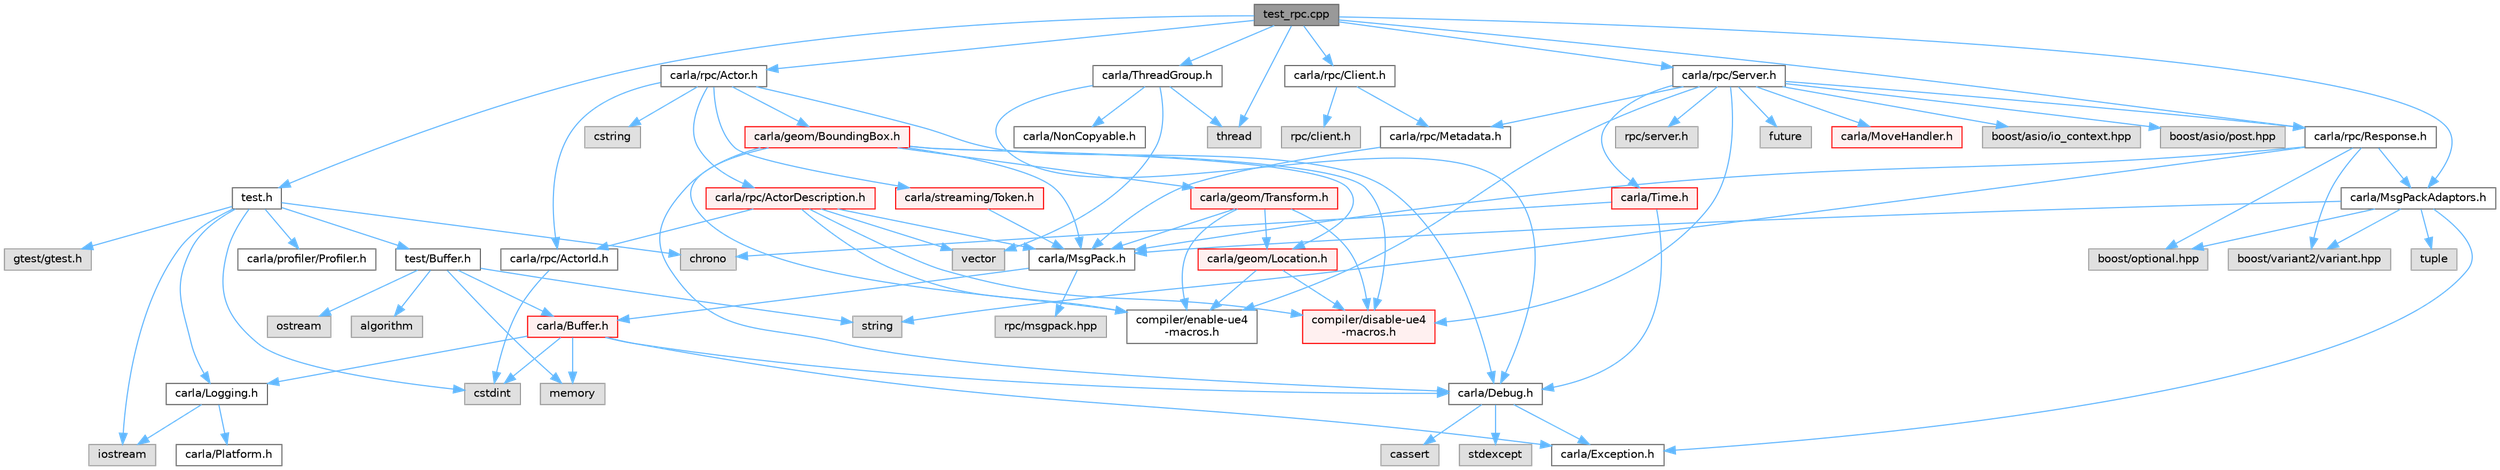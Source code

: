 digraph "test_rpc.cpp"
{
 // INTERACTIVE_SVG=YES
 // LATEX_PDF_SIZE
  bgcolor="transparent";
  edge [fontname=Helvetica,fontsize=10,labelfontname=Helvetica,labelfontsize=10];
  node [fontname=Helvetica,fontsize=10,shape=box,height=0.2,width=0.4];
  Node1 [id="Node000001",label="test_rpc.cpp",height=0.2,width=0.4,color="gray40", fillcolor="grey60", style="filled", fontcolor="black",tooltip=" "];
  Node1 -> Node2 [id="edge1_Node000001_Node000002",color="steelblue1",style="solid",tooltip=" "];
  Node2 [id="Node000002",label="test.h",height=0.2,width=0.4,color="grey40", fillcolor="white", style="filled",URL="$d2/ddc/test_8h.html",tooltip=" "];
  Node2 -> Node3 [id="edge2_Node000002_Node000003",color="steelblue1",style="solid",tooltip=" "];
  Node3 [id="Node000003",label="test/Buffer.h",height=0.2,width=0.4,color="grey40", fillcolor="white", style="filled",URL="$d0/dbd/test_2Buffer_8h.html",tooltip=" "];
  Node3 -> Node4 [id="edge3_Node000003_Node000004",color="steelblue1",style="solid",tooltip=" "];
  Node4 [id="Node000004",label="carla/Buffer.h",height=0.2,width=0.4,color="red", fillcolor="#FFF0F0", style="filled",URL="$d2/dda/carla_2Buffer_8h.html",tooltip=" "];
  Node4 -> Node5 [id="edge4_Node000004_Node000005",color="steelblue1",style="solid",tooltip=" "];
  Node5 [id="Node000005",label="carla/Debug.h",height=0.2,width=0.4,color="grey40", fillcolor="white", style="filled",URL="$d4/deb/Debug_8h.html",tooltip=" "];
  Node5 -> Node6 [id="edge5_Node000005_Node000006",color="steelblue1",style="solid",tooltip=" "];
  Node6 [id="Node000006",label="carla/Exception.h",height=0.2,width=0.4,color="grey40", fillcolor="white", style="filled",URL="$d8/d8a/Exception_8h.html",tooltip=" "];
  Node5 -> Node7 [id="edge6_Node000005_Node000007",color="steelblue1",style="solid",tooltip=" "];
  Node7 [id="Node000007",label="stdexcept",height=0.2,width=0.4,color="grey60", fillcolor="#E0E0E0", style="filled",tooltip=" "];
  Node5 -> Node8 [id="edge7_Node000005_Node000008",color="steelblue1",style="solid",tooltip=" "];
  Node8 [id="Node000008",label="cassert",height=0.2,width=0.4,color="grey60", fillcolor="#E0E0E0", style="filled",tooltip=" "];
  Node4 -> Node6 [id="edge8_Node000004_Node000006",color="steelblue1",style="solid",tooltip=" "];
  Node4 -> Node9 [id="edge9_Node000004_Node000009",color="steelblue1",style="solid",tooltip=" "];
  Node9 [id="Node000009",label="carla/Logging.h",height=0.2,width=0.4,color="grey40", fillcolor="white", style="filled",URL="$de/d87/Logging_8h.html",tooltip=" "];
  Node9 -> Node10 [id="edge10_Node000009_Node000010",color="steelblue1",style="solid",tooltip=" "];
  Node10 [id="Node000010",label="carla/Platform.h",height=0.2,width=0.4,color="grey40", fillcolor="white", style="filled",URL="$d9/dd0/Platform_8h.html",tooltip=" "];
  Node9 -> Node11 [id="edge11_Node000009_Node000011",color="steelblue1",style="solid",tooltip=" "];
  Node11 [id="Node000011",label="iostream",height=0.2,width=0.4,color="grey60", fillcolor="#E0E0E0", style="filled",tooltip=" "];
  Node4 -> Node13 [id="edge12_Node000004_Node000013",color="steelblue1",style="solid",tooltip=" "];
  Node13 [id="Node000013",label="cstdint",height=0.2,width=0.4,color="grey60", fillcolor="#E0E0E0", style="filled",tooltip=" "];
  Node4 -> Node15 [id="edge13_Node000004_Node000015",color="steelblue1",style="solid",tooltip=" "];
  Node15 [id="Node000015",label="memory",height=0.2,width=0.4,color="grey60", fillcolor="#E0E0E0", style="filled",tooltip=" "];
  Node3 -> Node17 [id="edge14_Node000003_Node000017",color="steelblue1",style="solid",tooltip=" "];
  Node17 [id="Node000017",label="algorithm",height=0.2,width=0.4,color="grey60", fillcolor="#E0E0E0", style="filled",tooltip=" "];
  Node3 -> Node15 [id="edge15_Node000003_Node000015",color="steelblue1",style="solid",tooltip=" "];
  Node3 -> Node18 [id="edge16_Node000003_Node000018",color="steelblue1",style="solid",tooltip=" "];
  Node18 [id="Node000018",label="ostream",height=0.2,width=0.4,color="grey60", fillcolor="#E0E0E0", style="filled",tooltip=" "];
  Node3 -> Node19 [id="edge17_Node000003_Node000019",color="steelblue1",style="solid",tooltip=" "];
  Node19 [id="Node000019",label="string",height=0.2,width=0.4,color="grey60", fillcolor="#E0E0E0", style="filled",tooltip=" "];
  Node2 -> Node9 [id="edge18_Node000002_Node000009",color="steelblue1",style="solid",tooltip=" "];
  Node2 -> Node20 [id="edge19_Node000002_Node000020",color="steelblue1",style="solid",tooltip=" "];
  Node20 [id="Node000020",label="carla/profiler/Profiler.h",height=0.2,width=0.4,color="grey40", fillcolor="white", style="filled",URL="$df/d69/Profiler_8h.html",tooltip=" "];
  Node2 -> Node21 [id="edge20_Node000002_Node000021",color="steelblue1",style="solid",tooltip=" "];
  Node21 [id="Node000021",label="gtest/gtest.h",height=0.2,width=0.4,color="grey60", fillcolor="#E0E0E0", style="filled",tooltip=" "];
  Node2 -> Node22 [id="edge21_Node000002_Node000022",color="steelblue1",style="solid",tooltip=" "];
  Node22 [id="Node000022",label="chrono",height=0.2,width=0.4,color="grey60", fillcolor="#E0E0E0", style="filled",tooltip=" "];
  Node2 -> Node13 [id="edge22_Node000002_Node000013",color="steelblue1",style="solid",tooltip=" "];
  Node2 -> Node11 [id="edge23_Node000002_Node000011",color="steelblue1",style="solid",tooltip=" "];
  Node1 -> Node23 [id="edge24_Node000001_Node000023",color="steelblue1",style="solid",tooltip=" "];
  Node23 [id="Node000023",label="carla/MsgPackAdaptors.h",height=0.2,width=0.4,color="grey40", fillcolor="white", style="filled",URL="$de/db4/MsgPackAdaptors_8h.html",tooltip=" "];
  Node23 -> Node6 [id="edge25_Node000023_Node000006",color="steelblue1",style="solid",tooltip=" "];
  Node23 -> Node24 [id="edge26_Node000023_Node000024",color="steelblue1",style="solid",tooltip=" "];
  Node24 [id="Node000024",label="carla/MsgPack.h",height=0.2,width=0.4,color="grey40", fillcolor="white", style="filled",URL="$d9/d6f/MsgPack_8h.html",tooltip=" "];
  Node24 -> Node4 [id="edge27_Node000024_Node000004",color="steelblue1",style="solid",tooltip=" "];
  Node24 -> Node25 [id="edge28_Node000024_Node000025",color="steelblue1",style="solid",tooltip=" "];
  Node25 [id="Node000025",label="rpc/msgpack.hpp",height=0.2,width=0.4,color="grey60", fillcolor="#E0E0E0", style="filled",tooltip=" "];
  Node23 -> Node26 [id="edge29_Node000023_Node000026",color="steelblue1",style="solid",tooltip=" "];
  Node26 [id="Node000026",label="boost/optional.hpp",height=0.2,width=0.4,color="grey60", fillcolor="#E0E0E0", style="filled",tooltip=" "];
  Node23 -> Node27 [id="edge30_Node000023_Node000027",color="steelblue1",style="solid",tooltip=" "];
  Node27 [id="Node000027",label="boost/variant2/variant.hpp",height=0.2,width=0.4,color="grey60", fillcolor="#E0E0E0", style="filled",tooltip=" "];
  Node23 -> Node28 [id="edge31_Node000023_Node000028",color="steelblue1",style="solid",tooltip=" "];
  Node28 [id="Node000028",label="tuple",height=0.2,width=0.4,color="grey60", fillcolor="#E0E0E0", style="filled",tooltip=" "];
  Node1 -> Node29 [id="edge32_Node000001_Node000029",color="steelblue1",style="solid",tooltip=" "];
  Node29 [id="Node000029",label="carla/ThreadGroup.h",height=0.2,width=0.4,color="grey40", fillcolor="white", style="filled",URL="$d6/d99/ThreadGroup_8h.html",tooltip=" "];
  Node29 -> Node5 [id="edge33_Node000029_Node000005",color="steelblue1",style="solid",tooltip=" "];
  Node29 -> Node30 [id="edge34_Node000029_Node000030",color="steelblue1",style="solid",tooltip=" "];
  Node30 [id="Node000030",label="carla/NonCopyable.h",height=0.2,width=0.4,color="grey40", fillcolor="white", style="filled",URL="$d4/dd8/LibCarla_2source_2carla_2NonCopyable_8h.html",tooltip=" "];
  Node29 -> Node31 [id="edge35_Node000029_Node000031",color="steelblue1",style="solid",tooltip=" "];
  Node31 [id="Node000031",label="thread",height=0.2,width=0.4,color="grey60", fillcolor="#E0E0E0", style="filled",tooltip=" "];
  Node29 -> Node32 [id="edge36_Node000029_Node000032",color="steelblue1",style="solid",tooltip=" "];
  Node32 [id="Node000032",label="vector",height=0.2,width=0.4,color="grey60", fillcolor="#E0E0E0", style="filled",tooltip=" "];
  Node1 -> Node33 [id="edge37_Node000001_Node000033",color="steelblue1",style="solid",tooltip=" "];
  Node33 [id="Node000033",label="carla/rpc/Actor.h",height=0.2,width=0.4,color="grey40", fillcolor="white", style="filled",URL="$d8/d73/rpc_2Actor_8h.html",tooltip=" "];
  Node33 -> Node5 [id="edge38_Node000033_Node000005",color="steelblue1",style="solid",tooltip=" "];
  Node33 -> Node34 [id="edge39_Node000033_Node000034",color="steelblue1",style="solid",tooltip=" "];
  Node34 [id="Node000034",label="carla/geom/BoundingBox.h",height=0.2,width=0.4,color="red", fillcolor="#FFF0F0", style="filled",URL="$d2/dfe/LibCarla_2source_2carla_2geom_2BoundingBox_8h.html",tooltip=" "];
  Node34 -> Node5 [id="edge40_Node000034_Node000005",color="steelblue1",style="solid",tooltip=" "];
  Node34 -> Node24 [id="edge41_Node000034_Node000024",color="steelblue1",style="solid",tooltip=" "];
  Node34 -> Node35 [id="edge42_Node000034_Node000035",color="steelblue1",style="solid",tooltip=" "];
  Node35 [id="Node000035",label="carla/geom/Transform.h",height=0.2,width=0.4,color="red", fillcolor="#FFF0F0", style="filled",URL="$de/d17/geom_2Transform_8h.html",tooltip=" "];
  Node35 -> Node24 [id="edge43_Node000035_Node000024",color="steelblue1",style="solid",tooltip=" "];
  Node35 -> Node36 [id="edge44_Node000035_Node000036",color="steelblue1",style="solid",tooltip=" "];
  Node36 [id="Node000036",label="carla/geom/Location.h",height=0.2,width=0.4,color="red", fillcolor="#FFF0F0", style="filled",URL="$d9/d8b/geom_2Location_8h.html",tooltip=" "];
  Node36 -> Node42 [id="edge45_Node000036_Node000042",color="steelblue1",style="solid",tooltip=" "];
  Node42 [id="Node000042",label="compiler/enable-ue4\l-macros.h",height=0.2,width=0.4,color="grey40", fillcolor="white", style="filled",URL="$d9/da2/enable-ue4-macros_8h.html",tooltip=" "];
  Node36 -> Node44 [id="edge46_Node000036_Node000044",color="steelblue1",style="solid",tooltip=" "];
  Node44 [id="Node000044",label="compiler/disable-ue4\l-macros.h",height=0.2,width=0.4,color="red", fillcolor="#FFF0F0", style="filled",URL="$d2/d02/disable-ue4-macros_8h.html",tooltip=" "];
  Node35 -> Node42 [id="edge47_Node000035_Node000042",color="steelblue1",style="solid",tooltip=" "];
  Node35 -> Node44 [id="edge48_Node000035_Node000044",color="steelblue1",style="solid",tooltip=" "];
  Node34 -> Node36 [id="edge49_Node000034_Node000036",color="steelblue1",style="solid",tooltip=" "];
  Node34 -> Node42 [id="edge50_Node000034_Node000042",color="steelblue1",style="solid",tooltip=" "];
  Node34 -> Node44 [id="edge51_Node000034_Node000044",color="steelblue1",style="solid",tooltip=" "];
  Node33 -> Node55 [id="edge52_Node000033_Node000055",color="steelblue1",style="solid",tooltip=" "];
  Node55 [id="Node000055",label="carla/rpc/ActorDescription.h",height=0.2,width=0.4,color="red", fillcolor="#FFF0F0", style="filled",URL="$d9/db9/LibCarla_2source_2carla_2rpc_2ActorDescription_8h.html",tooltip=" "];
  Node55 -> Node24 [id="edge53_Node000055_Node000024",color="steelblue1",style="solid",tooltip=" "];
  Node55 -> Node61 [id="edge54_Node000055_Node000061",color="steelblue1",style="solid",tooltip=" "];
  Node61 [id="Node000061",label="carla/rpc/ActorId.h",height=0.2,width=0.4,color="grey40", fillcolor="white", style="filled",URL="$d3/d89/ActorId_8h.html",tooltip=" "];
  Node61 -> Node13 [id="edge55_Node000061_Node000013",color="steelblue1",style="solid",tooltip=" "];
  Node55 -> Node32 [id="edge56_Node000055_Node000032",color="steelblue1",style="solid",tooltip=" "];
  Node55 -> Node42 [id="edge57_Node000055_Node000042",color="steelblue1",style="solid",tooltip=" "];
  Node55 -> Node44 [id="edge58_Node000055_Node000044",color="steelblue1",style="solid",tooltip=" "];
  Node33 -> Node61 [id="edge59_Node000033_Node000061",color="steelblue1",style="solid",tooltip=" "];
  Node33 -> Node64 [id="edge60_Node000033_Node000064",color="steelblue1",style="solid",tooltip=" "];
  Node64 [id="Node000064",label="carla/streaming/Token.h",height=0.2,width=0.4,color="red", fillcolor="#FFF0F0", style="filled",URL="$dc/d33/Token_8h.html",tooltip=" "];
  Node64 -> Node24 [id="edge61_Node000064_Node000024",color="steelblue1",style="solid",tooltip=" "];
  Node33 -> Node65 [id="edge62_Node000033_Node000065",color="steelblue1",style="solid",tooltip=" "];
  Node65 [id="Node000065",label="cstring",height=0.2,width=0.4,color="grey60", fillcolor="#E0E0E0", style="filled",tooltip=" "];
  Node1 -> Node66 [id="edge63_Node000001_Node000066",color="steelblue1",style="solid",tooltip=" "];
  Node66 [id="Node000066",label="carla/rpc/Client.h",height=0.2,width=0.4,color="grey40", fillcolor="white", style="filled",URL="$dc/dac/rpc_2Client_8h.html",tooltip=" "];
  Node66 -> Node67 [id="edge64_Node000066_Node000067",color="steelblue1",style="solid",tooltip=" "];
  Node67 [id="Node000067",label="carla/rpc/Metadata.h",height=0.2,width=0.4,color="grey40", fillcolor="white", style="filled",URL="$d1/da9/Metadata_8h.html",tooltip=" "];
  Node67 -> Node24 [id="edge65_Node000067_Node000024",color="steelblue1",style="solid",tooltip=" "];
  Node66 -> Node68 [id="edge66_Node000066_Node000068",color="steelblue1",style="solid",tooltip=" "];
  Node68 [id="Node000068",label="rpc/client.h",height=0.2,width=0.4,color="grey60", fillcolor="#E0E0E0", style="filled",tooltip=" "];
  Node1 -> Node69 [id="edge67_Node000001_Node000069",color="steelblue1",style="solid",tooltip=" "];
  Node69 [id="Node000069",label="carla/rpc/Response.h",height=0.2,width=0.4,color="grey40", fillcolor="white", style="filled",URL="$df/d3f/Response_8h.html",tooltip=" "];
  Node69 -> Node24 [id="edge68_Node000069_Node000024",color="steelblue1",style="solid",tooltip=" "];
  Node69 -> Node23 [id="edge69_Node000069_Node000023",color="steelblue1",style="solid",tooltip=" "];
  Node69 -> Node26 [id="edge70_Node000069_Node000026",color="steelblue1",style="solid",tooltip=" "];
  Node69 -> Node27 [id="edge71_Node000069_Node000027",color="steelblue1",style="solid",tooltip=" "];
  Node69 -> Node19 [id="edge72_Node000069_Node000019",color="steelblue1",style="solid",tooltip=" "];
  Node1 -> Node70 [id="edge73_Node000001_Node000070",color="steelblue1",style="solid",tooltip=" "];
  Node70 [id="Node000070",label="carla/rpc/Server.h",height=0.2,width=0.4,color="grey40", fillcolor="white", style="filled",URL="$d0/dc8/rpc_2Server_8h.html",tooltip=" "];
  Node70 -> Node71 [id="edge74_Node000070_Node000071",color="steelblue1",style="solid",tooltip=" "];
  Node71 [id="Node000071",label="carla/MoveHandler.h",height=0.2,width=0.4,color="red", fillcolor="#FFF0F0", style="filled",URL="$d5/db3/MoveHandler_8h.html",tooltip=" "];
  Node70 -> Node72 [id="edge75_Node000070_Node000072",color="steelblue1",style="solid",tooltip=" "];
  Node72 [id="Node000072",label="carla/Time.h",height=0.2,width=0.4,color="red", fillcolor="#FFF0F0", style="filled",URL="$d2/d33/Time_8h.html",tooltip=" "];
  Node72 -> Node5 [id="edge76_Node000072_Node000005",color="steelblue1",style="solid",tooltip=" "];
  Node72 -> Node22 [id="edge77_Node000072_Node000022",color="steelblue1",style="solid",tooltip=" "];
  Node70 -> Node67 [id="edge78_Node000070_Node000067",color="steelblue1",style="solid",tooltip=" "];
  Node70 -> Node69 [id="edge79_Node000070_Node000069",color="steelblue1",style="solid",tooltip=" "];
  Node70 -> Node74 [id="edge80_Node000070_Node000074",color="steelblue1",style="solid",tooltip=" "];
  Node74 [id="Node000074",label="boost/asio/io_context.hpp",height=0.2,width=0.4,color="grey60", fillcolor="#E0E0E0", style="filled",tooltip=" "];
  Node70 -> Node75 [id="edge81_Node000070_Node000075",color="steelblue1",style="solid",tooltip=" "];
  Node75 [id="Node000075",label="boost/asio/post.hpp",height=0.2,width=0.4,color="grey60", fillcolor="#E0E0E0", style="filled",tooltip=" "];
  Node70 -> Node76 [id="edge82_Node000070_Node000076",color="steelblue1",style="solid",tooltip=" "];
  Node76 [id="Node000076",label="rpc/server.h",height=0.2,width=0.4,color="grey60", fillcolor="#E0E0E0", style="filled",tooltip=" "];
  Node70 -> Node77 [id="edge83_Node000070_Node000077",color="steelblue1",style="solid",tooltip=" "];
  Node77 [id="Node000077",label="future",height=0.2,width=0.4,color="grey60", fillcolor="#E0E0E0", style="filled",tooltip=" "];
  Node70 -> Node42 [id="edge84_Node000070_Node000042",color="steelblue1",style="solid",tooltip=" "];
  Node70 -> Node44 [id="edge85_Node000070_Node000044",color="steelblue1",style="solid",tooltip=" "];
  Node1 -> Node31 [id="edge86_Node000001_Node000031",color="steelblue1",style="solid",tooltip=" "];
}
